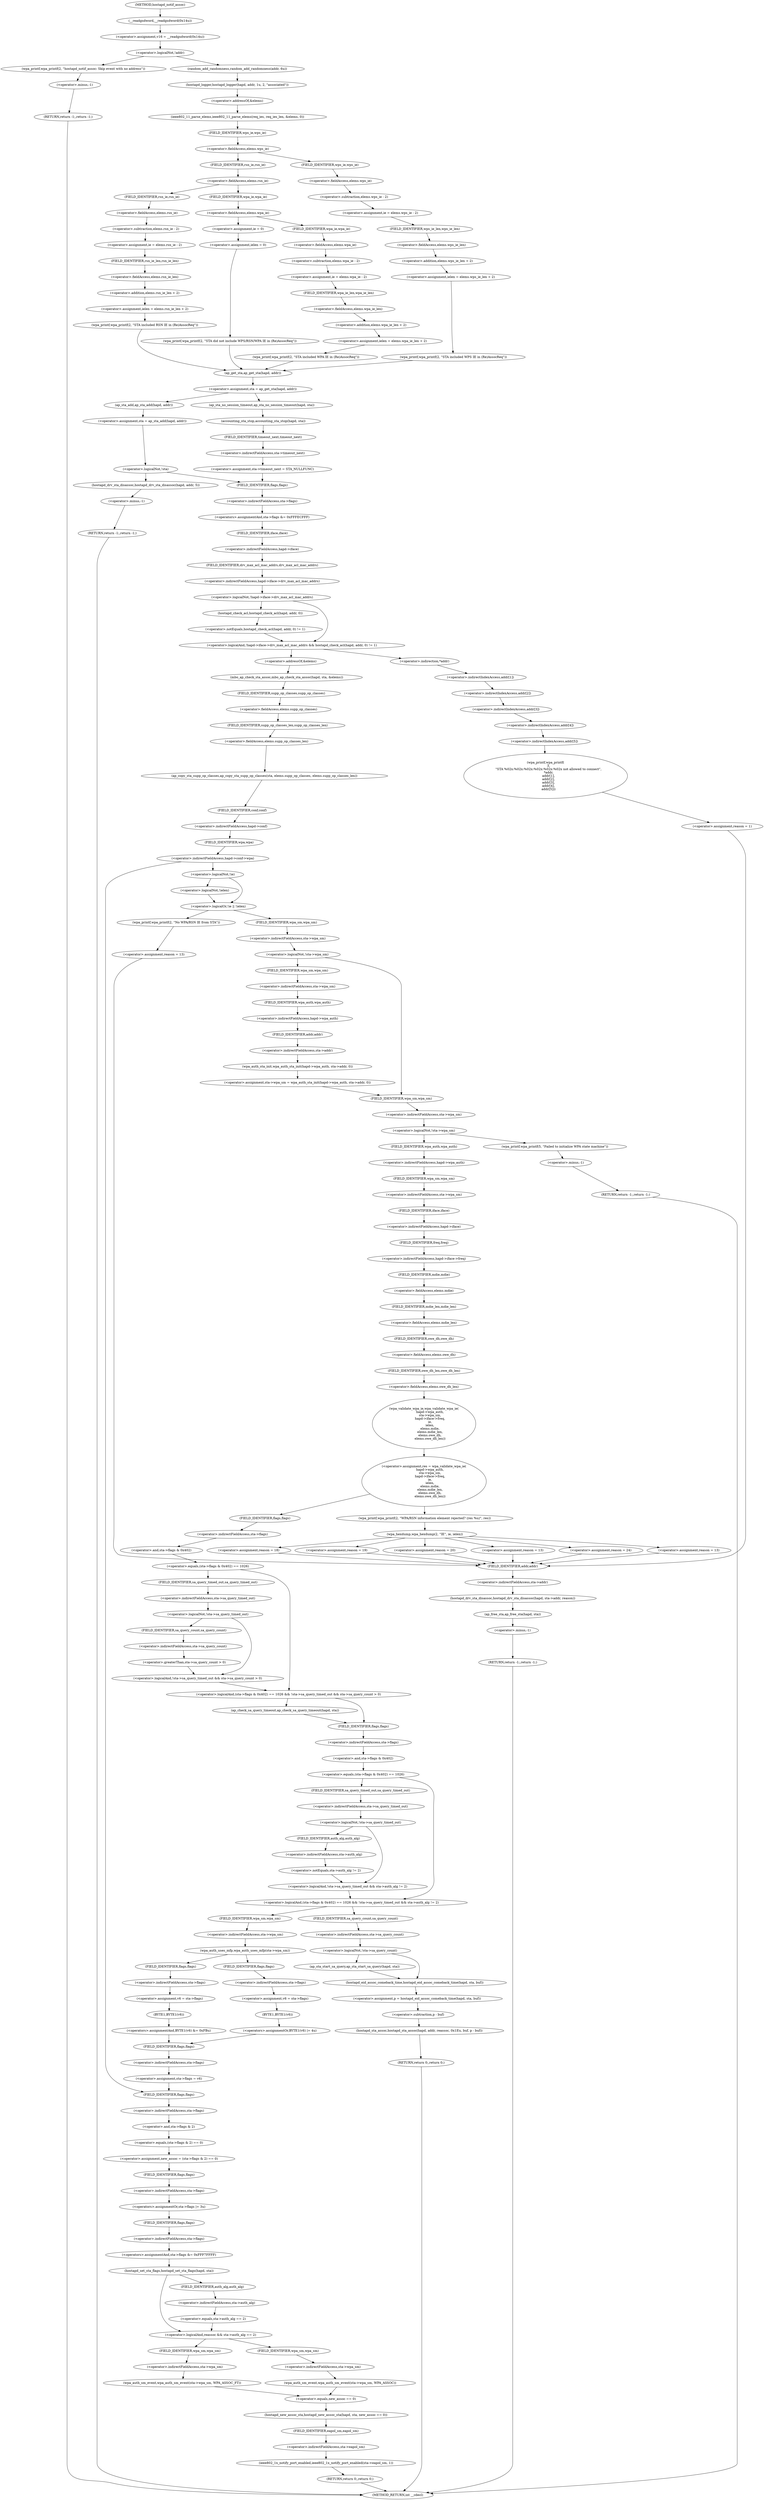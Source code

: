 digraph hostapd_notif_assoc {  
"1000130" [label = "(<operator>.assignment,v16 = __readgsdword(0x14u))" ]
"1000132" [label = "(__readgsdword,__readgsdword(0x14u))" ]
"1000135" [label = "(<operator>.logicalNot,!addr)" ]
"1000138" [label = "(wpa_printf,wpa_printf(2, \"hostapd_notif_assoc: Skip event with no address\"))" ]
"1000141" [label = "(RETURN,return -1;,return -1;)" ]
"1000142" [label = "(<operator>.minus,-1)" ]
"1000144" [label = "(random_add_randomness,random_add_randomness(addr, 6u))" ]
"1000147" [label = "(hostapd_logger,hostapd_logger(hapd, addr, 1u, 2, \"associated\"))" ]
"1000153" [label = "(ieee802_11_parse_elems,ieee802_11_parse_elems(req_ies, req_ies_len, &elems, 0))" ]
"1000156" [label = "(<operator>.addressOf,&elems)" ]
"1000160" [label = "(<operator>.fieldAccess,elems.wps_ie)" ]
"1000162" [label = "(FIELD_IDENTIFIER,wps_ie,wps_ie)" ]
"1000164" [label = "(<operator>.assignment,ie = elems.wps_ie - 2)" ]
"1000166" [label = "(<operator>.subtraction,elems.wps_ie - 2)" ]
"1000167" [label = "(<operator>.fieldAccess,elems.wps_ie)" ]
"1000169" [label = "(FIELD_IDENTIFIER,wps_ie,wps_ie)" ]
"1000171" [label = "(<operator>.assignment,ielen = elems.wps_ie_len + 2)" ]
"1000173" [label = "(<operator>.addition,elems.wps_ie_len + 2)" ]
"1000174" [label = "(<operator>.fieldAccess,elems.wps_ie_len)" ]
"1000176" [label = "(FIELD_IDENTIFIER,wps_ie_len,wps_ie_len)" ]
"1000178" [label = "(wpa_printf,wpa_printf(2, \"STA included WPS IE in (Re)AssocReq\"))" ]
"1000183" [label = "(<operator>.fieldAccess,elems.rsn_ie)" ]
"1000185" [label = "(FIELD_IDENTIFIER,rsn_ie,rsn_ie)" ]
"1000187" [label = "(<operator>.assignment,ie = elems.rsn_ie - 2)" ]
"1000189" [label = "(<operator>.subtraction,elems.rsn_ie - 2)" ]
"1000190" [label = "(<operator>.fieldAccess,elems.rsn_ie)" ]
"1000192" [label = "(FIELD_IDENTIFIER,rsn_ie,rsn_ie)" ]
"1000194" [label = "(<operator>.assignment,ielen = elems.rsn_ie_len + 2)" ]
"1000196" [label = "(<operator>.addition,elems.rsn_ie_len + 2)" ]
"1000197" [label = "(<operator>.fieldAccess,elems.rsn_ie_len)" ]
"1000199" [label = "(FIELD_IDENTIFIER,rsn_ie_len,rsn_ie_len)" ]
"1000201" [label = "(wpa_printf,wpa_printf(2, \"STA included RSN IE in (Re)AssocReq\"))" ]
"1000206" [label = "(<operator>.fieldAccess,elems.wpa_ie)" ]
"1000208" [label = "(FIELD_IDENTIFIER,wpa_ie,wpa_ie)" ]
"1000210" [label = "(<operator>.assignment,ie = elems.wpa_ie - 2)" ]
"1000212" [label = "(<operator>.subtraction,elems.wpa_ie - 2)" ]
"1000213" [label = "(<operator>.fieldAccess,elems.wpa_ie)" ]
"1000215" [label = "(FIELD_IDENTIFIER,wpa_ie,wpa_ie)" ]
"1000217" [label = "(<operator>.assignment,ielen = elems.wpa_ie_len + 2)" ]
"1000219" [label = "(<operator>.addition,elems.wpa_ie_len + 2)" ]
"1000220" [label = "(<operator>.fieldAccess,elems.wpa_ie_len)" ]
"1000222" [label = "(FIELD_IDENTIFIER,wpa_ie_len,wpa_ie_len)" ]
"1000224" [label = "(wpa_printf,wpa_printf(2, \"STA included WPA IE in (Re)AssocReq\"))" ]
"1000229" [label = "(<operator>.assignment,ie = 0)" ]
"1000232" [label = "(<operator>.assignment,ielen = 0)" ]
"1000235" [label = "(wpa_printf,wpa_printf(2, \"STA did not include WPS/RSN/WPA IE in (Re)AssocReq\"))" ]
"1000238" [label = "(<operator>.assignment,sta = ap_get_sta(hapd, addr))" ]
"1000240" [label = "(ap_get_sta,ap_get_sta(hapd, addr))" ]
"1000246" [label = "(ap_sta_no_session_timeout,ap_sta_no_session_timeout(hapd, sta))" ]
"1000249" [label = "(accounting_sta_stop,accounting_sta_stop(hapd, sta))" ]
"1000252" [label = "(<operator>.assignment,sta->timeout_next = STA_NULLFUNC)" ]
"1000253" [label = "(<operator>.indirectFieldAccess,sta->timeout_next)" ]
"1000255" [label = "(FIELD_IDENTIFIER,timeout_next,timeout_next)" ]
"1000259" [label = "(<operator>.assignment,sta = ap_sta_add(hapd, addr))" ]
"1000261" [label = "(ap_sta_add,ap_sta_add(hapd, addr))" ]
"1000265" [label = "(<operator>.logicalNot,!sta)" ]
"1000268" [label = "(hostapd_drv_sta_disassoc,hostapd_drv_sta_disassoc(hapd, addr, 5))" ]
"1000272" [label = "(RETURN,return -1;,return -1;)" ]
"1000273" [label = "(<operator>.minus,-1)" ]
"1000275" [label = "(<operators>.assignmentAnd,sta->flags &= 0xFFFECFFF)" ]
"1000276" [label = "(<operator>.indirectFieldAccess,sta->flags)" ]
"1000278" [label = "(FIELD_IDENTIFIER,flags,flags)" ]
"1000281" [label = "(<operator>.logicalAnd,!hapd->iface->drv_max_acl_mac_addrs && hostapd_check_acl(hapd, addr, 0) != 1)" ]
"1000282" [label = "(<operator>.logicalNot,!hapd->iface->drv_max_acl_mac_addrs)" ]
"1000283" [label = "(<operator>.indirectFieldAccess,hapd->iface->drv_max_acl_mac_addrs)" ]
"1000284" [label = "(<operator>.indirectFieldAccess,hapd->iface)" ]
"1000286" [label = "(FIELD_IDENTIFIER,iface,iface)" ]
"1000287" [label = "(FIELD_IDENTIFIER,drv_max_acl_mac_addrs,drv_max_acl_mac_addrs)" ]
"1000288" [label = "(<operator>.notEquals,hostapd_check_acl(hapd, addr, 0) != 1)" ]
"1000289" [label = "(hostapd_check_acl,hostapd_check_acl(hapd, addr, 0))" ]
"1000295" [label = "(wpa_printf,wpa_printf(\n      3,\n      \"STA %02x:%02x:%02x:%02x:%02x:%02x not allowed to connect\",\n      *addr,\n      addr[1],\n      addr[2],\n      addr[3],\n      addr[4],\n      addr[5]))" ]
"1000298" [label = "(<operator>.indirection,*addr)" ]
"1000300" [label = "(<operator>.indirectIndexAccess,addr[1])" ]
"1000303" [label = "(<operator>.indirectIndexAccess,addr[2])" ]
"1000306" [label = "(<operator>.indirectIndexAccess,addr[3])" ]
"1000309" [label = "(<operator>.indirectIndexAccess,addr[4])" ]
"1000312" [label = "(<operator>.indirectIndexAccess,addr[5])" ]
"1000315" [label = "(<operator>.assignment,reason = 1)" ]
"1000319" [label = "(hostapd_drv_sta_disassoc,hostapd_drv_sta_disassoc(hapd, sta->addr, reason))" ]
"1000321" [label = "(<operator>.indirectFieldAccess,sta->addr)" ]
"1000323" [label = "(FIELD_IDENTIFIER,addr,addr)" ]
"1000325" [label = "(ap_free_sta,ap_free_sta(hapd, sta))" ]
"1000328" [label = "(RETURN,return -1;,return -1;)" ]
"1000329" [label = "(<operator>.minus,-1)" ]
"1000331" [label = "(mbo_ap_check_sta_assoc,mbo_ap_check_sta_assoc(hapd, sta, &elems))" ]
"1000334" [label = "(<operator>.addressOf,&elems)" ]
"1000336" [label = "(ap_copy_sta_supp_op_classes,ap_copy_sta_supp_op_classes(sta, elems.supp_op_classes, elems.supp_op_classes_len))" ]
"1000338" [label = "(<operator>.fieldAccess,elems.supp_op_classes)" ]
"1000340" [label = "(FIELD_IDENTIFIER,supp_op_classes,supp_op_classes)" ]
"1000341" [label = "(<operator>.fieldAccess,elems.supp_op_classes_len)" ]
"1000343" [label = "(FIELD_IDENTIFIER,supp_op_classes_len,supp_op_classes_len)" ]
"1000345" [label = "(<operator>.indirectFieldAccess,hapd->conf->wpa)" ]
"1000346" [label = "(<operator>.indirectFieldAccess,hapd->conf)" ]
"1000348" [label = "(FIELD_IDENTIFIER,conf,conf)" ]
"1000349" [label = "(FIELD_IDENTIFIER,wpa,wpa)" ]
"1000352" [label = "(<operator>.logicalOr,!ie || !ielen)" ]
"1000353" [label = "(<operator>.logicalNot,!ie)" ]
"1000355" [label = "(<operator>.logicalNot,!ielen)" ]
"1000358" [label = "(wpa_printf,wpa_printf(2, \"No WPA/RSN IE from STA\"))" ]
"1000361" [label = "(<operator>.assignment,reason = 13)" ]
"1000366" [label = "(<operator>.logicalNot,!sta->wpa_sm)" ]
"1000367" [label = "(<operator>.indirectFieldAccess,sta->wpa_sm)" ]
"1000369" [label = "(FIELD_IDENTIFIER,wpa_sm,wpa_sm)" ]
"1000370" [label = "(<operator>.assignment,sta->wpa_sm = wpa_auth_sta_init(hapd->wpa_auth, sta->addr, 0))" ]
"1000371" [label = "(<operator>.indirectFieldAccess,sta->wpa_sm)" ]
"1000373" [label = "(FIELD_IDENTIFIER,wpa_sm,wpa_sm)" ]
"1000374" [label = "(wpa_auth_sta_init,wpa_auth_sta_init(hapd->wpa_auth, sta->addr, 0))" ]
"1000375" [label = "(<operator>.indirectFieldAccess,hapd->wpa_auth)" ]
"1000377" [label = "(FIELD_IDENTIFIER,wpa_auth,wpa_auth)" ]
"1000378" [label = "(<operator>.indirectFieldAccess,sta->addr)" ]
"1000380" [label = "(FIELD_IDENTIFIER,addr,addr)" ]
"1000383" [label = "(<operator>.logicalNot,!sta->wpa_sm)" ]
"1000384" [label = "(<operator>.indirectFieldAccess,sta->wpa_sm)" ]
"1000386" [label = "(FIELD_IDENTIFIER,wpa_sm,wpa_sm)" ]
"1000388" [label = "(wpa_printf,wpa_printf(5, \"Failed to initialize WPA state machine\"))" ]
"1000391" [label = "(RETURN,return -1;,return -1;)" ]
"1000392" [label = "(<operator>.minus,-1)" ]
"1000394" [label = "(<operator>.assignment,res = wpa_validate_wpa_ie(\n            hapd->wpa_auth,\n            sta->wpa_sm,\n            hapd->iface->freq,\n            ie,\n            ielen,\n            elems.mdie,\n            elems.mdie_len,\n            elems.owe_dh,\n            elems.owe_dh_len))" ]
"1000396" [label = "(wpa_validate_wpa_ie,wpa_validate_wpa_ie(\n            hapd->wpa_auth,\n            sta->wpa_sm,\n            hapd->iface->freq,\n            ie,\n            ielen,\n            elems.mdie,\n            elems.mdie_len,\n            elems.owe_dh,\n            elems.owe_dh_len))" ]
"1000397" [label = "(<operator>.indirectFieldAccess,hapd->wpa_auth)" ]
"1000399" [label = "(FIELD_IDENTIFIER,wpa_auth,wpa_auth)" ]
"1000400" [label = "(<operator>.indirectFieldAccess,sta->wpa_sm)" ]
"1000402" [label = "(FIELD_IDENTIFIER,wpa_sm,wpa_sm)" ]
"1000403" [label = "(<operator>.indirectFieldAccess,hapd->iface->freq)" ]
"1000404" [label = "(<operator>.indirectFieldAccess,hapd->iface)" ]
"1000406" [label = "(FIELD_IDENTIFIER,iface,iface)" ]
"1000407" [label = "(FIELD_IDENTIFIER,freq,freq)" ]
"1000410" [label = "(<operator>.fieldAccess,elems.mdie)" ]
"1000412" [label = "(FIELD_IDENTIFIER,mdie,mdie)" ]
"1000413" [label = "(<operator>.fieldAccess,elems.mdie_len)" ]
"1000415" [label = "(FIELD_IDENTIFIER,mdie_len,mdie_len)" ]
"1000416" [label = "(<operator>.fieldAccess,elems.owe_dh)" ]
"1000418" [label = "(FIELD_IDENTIFIER,owe_dh,owe_dh)" ]
"1000419" [label = "(<operator>.fieldAccess,elems.owe_dh_len)" ]
"1000421" [label = "(FIELD_IDENTIFIER,owe_dh_len,owe_dh_len)" ]
"1000425" [label = "(wpa_printf,wpa_printf(2, \"WPA/RSN information element rejected? (res %u)\", res))" ]
"1000429" [label = "(wpa_hexdump,wpa_hexdump(2, \"IE\", ie, ielen))" ]
"1000438" [label = "(<operator>.assignment,reason = 18)" ]
"1000443" [label = "(<operator>.assignment,reason = 19)" ]
"1000448" [label = "(<operator>.assignment,reason = 20)" ]
"1000453" [label = "(<operator>.assignment,reason = 13)" ]
"1000458" [label = "(<operator>.assignment,reason = 24)" ]
"1000463" [label = "(<operator>.assignment,reason = 13)" ]
"1000469" [label = "(<operator>.logicalAnd,(sta->flags & 0x402) == 1026 && !sta->sa_query_timed_out && sta->sa_query_count > 0)" ]
"1000470" [label = "(<operator>.equals,(sta->flags & 0x402) == 1026)" ]
"1000471" [label = "(<operator>.and,sta->flags & 0x402)" ]
"1000472" [label = "(<operator>.indirectFieldAccess,sta->flags)" ]
"1000474" [label = "(FIELD_IDENTIFIER,flags,flags)" ]
"1000477" [label = "(<operator>.logicalAnd,!sta->sa_query_timed_out && sta->sa_query_count > 0)" ]
"1000478" [label = "(<operator>.logicalNot,!sta->sa_query_timed_out)" ]
"1000479" [label = "(<operator>.indirectFieldAccess,sta->sa_query_timed_out)" ]
"1000481" [label = "(FIELD_IDENTIFIER,sa_query_timed_out,sa_query_timed_out)" ]
"1000482" [label = "(<operator>.greaterThan,sta->sa_query_count > 0)" ]
"1000483" [label = "(<operator>.indirectFieldAccess,sta->sa_query_count)" ]
"1000485" [label = "(FIELD_IDENTIFIER,sa_query_count,sa_query_count)" ]
"1000487" [label = "(ap_check_sa_query_timeout,ap_check_sa_query_timeout(hapd, sta))" ]
"1000491" [label = "(<operator>.logicalAnd,(sta->flags & 0x402) == 1026 && !sta->sa_query_timed_out && sta->auth_alg != 2)" ]
"1000492" [label = "(<operator>.equals,(sta->flags & 0x402) == 1026)" ]
"1000493" [label = "(<operator>.and,sta->flags & 0x402)" ]
"1000494" [label = "(<operator>.indirectFieldAccess,sta->flags)" ]
"1000496" [label = "(FIELD_IDENTIFIER,flags,flags)" ]
"1000499" [label = "(<operator>.logicalAnd,!sta->sa_query_timed_out && sta->auth_alg != 2)" ]
"1000500" [label = "(<operator>.logicalNot,!sta->sa_query_timed_out)" ]
"1000501" [label = "(<operator>.indirectFieldAccess,sta->sa_query_timed_out)" ]
"1000503" [label = "(FIELD_IDENTIFIER,sa_query_timed_out,sa_query_timed_out)" ]
"1000504" [label = "(<operator>.notEquals,sta->auth_alg != 2)" ]
"1000505" [label = "(<operator>.indirectFieldAccess,sta->auth_alg)" ]
"1000507" [label = "(FIELD_IDENTIFIER,auth_alg,auth_alg)" ]
"1000511" [label = "(<operator>.logicalNot,!sta->sa_query_count)" ]
"1000512" [label = "(<operator>.indirectFieldAccess,sta->sa_query_count)" ]
"1000514" [label = "(FIELD_IDENTIFIER,sa_query_count,sa_query_count)" ]
"1000515" [label = "(ap_sta_start_sa_query,ap_sta_start_sa_query(hapd, sta))" ]
"1000518" [label = "(<operator>.assignment,p = hostapd_eid_assoc_comeback_time(hapd, sta, buf))" ]
"1000520" [label = "(hostapd_eid_assoc_comeback_time,hostapd_eid_assoc_comeback_time(hapd, sta, buf))" ]
"1000524" [label = "(hostapd_sta_assoc,hostapd_sta_assoc(hapd, addr, reassoc, 0x1Eu, buf, p - buf))" ]
"1000530" [label = "(<operator>.subtraction,p - buf)" ]
"1000533" [label = "(RETURN,return 0;,return 0;)" ]
"1000536" [label = "(wpa_auth_uses_mfp,wpa_auth_uses_mfp(sta->wpa_sm))" ]
"1000537" [label = "(<operator>.indirectFieldAccess,sta->wpa_sm)" ]
"1000539" [label = "(FIELD_IDENTIFIER,wpa_sm,wpa_sm)" ]
"1000541" [label = "(<operator>.assignment,v6 = sta->flags)" ]
"1000543" [label = "(<operator>.indirectFieldAccess,sta->flags)" ]
"1000545" [label = "(FIELD_IDENTIFIER,flags,flags)" ]
"1000546" [label = "(<operators>.assignmentOr,BYTE1(v6) |= 4u)" ]
"1000547" [label = "(BYTE1,BYTE1(v6))" ]
"1000552" [label = "(<operator>.assignment,v6 = sta->flags)" ]
"1000554" [label = "(<operator>.indirectFieldAccess,sta->flags)" ]
"1000556" [label = "(FIELD_IDENTIFIER,flags,flags)" ]
"1000557" [label = "(<operators>.assignmentAnd,BYTE1(v6) &= 0xFBu)" ]
"1000558" [label = "(BYTE1,BYTE1(v6))" ]
"1000561" [label = "(<operator>.assignment,sta->flags = v6)" ]
"1000562" [label = "(<operator>.indirectFieldAccess,sta->flags)" ]
"1000564" [label = "(FIELD_IDENTIFIER,flags,flags)" ]
"1000566" [label = "(<operator>.assignment,new_assoc = (sta->flags & 2) == 0)" ]
"1000568" [label = "(<operator>.equals,(sta->flags & 2) == 0)" ]
"1000569" [label = "(<operator>.and,sta->flags & 2)" ]
"1000570" [label = "(<operator>.indirectFieldAccess,sta->flags)" ]
"1000572" [label = "(FIELD_IDENTIFIER,flags,flags)" ]
"1000575" [label = "(<operators>.assignmentOr,sta->flags |= 3u)" ]
"1000576" [label = "(<operator>.indirectFieldAccess,sta->flags)" ]
"1000578" [label = "(FIELD_IDENTIFIER,flags,flags)" ]
"1000580" [label = "(<operators>.assignmentAnd,sta->flags &= 0xFFF7FFFF)" ]
"1000581" [label = "(<operator>.indirectFieldAccess,sta->flags)" ]
"1000583" [label = "(FIELD_IDENTIFIER,flags,flags)" ]
"1000585" [label = "(hostapd_set_sta_flags,hostapd_set_sta_flags(hapd, sta))" ]
"1000589" [label = "(<operator>.logicalAnd,reassoc && sta->auth_alg == 2)" ]
"1000591" [label = "(<operator>.equals,sta->auth_alg == 2)" ]
"1000592" [label = "(<operator>.indirectFieldAccess,sta->auth_alg)" ]
"1000594" [label = "(FIELD_IDENTIFIER,auth_alg,auth_alg)" ]
"1000596" [label = "(wpa_auth_sm_event,wpa_auth_sm_event(sta->wpa_sm, WPA_ASSOC_FT))" ]
"1000597" [label = "(<operator>.indirectFieldAccess,sta->wpa_sm)" ]
"1000599" [label = "(FIELD_IDENTIFIER,wpa_sm,wpa_sm)" ]
"1000602" [label = "(wpa_auth_sm_event,wpa_auth_sm_event(sta->wpa_sm, WPA_ASSOC))" ]
"1000603" [label = "(<operator>.indirectFieldAccess,sta->wpa_sm)" ]
"1000605" [label = "(FIELD_IDENTIFIER,wpa_sm,wpa_sm)" ]
"1000607" [label = "(hostapd_new_assoc_sta,hostapd_new_assoc_sta(hapd, sta, new_assoc == 0))" ]
"1000610" [label = "(<operator>.equals,new_assoc == 0)" ]
"1000613" [label = "(ieee802_1x_notify_port_enabled,ieee802_1x_notify_port_enabled(sta->eapol_sm, 1))" ]
"1000614" [label = "(<operator>.indirectFieldAccess,sta->eapol_sm)" ]
"1000616" [label = "(FIELD_IDENTIFIER,eapol_sm,eapol_sm)" ]
"1000618" [label = "(RETURN,return 0;,return 0;)" ]
"1000112" [label = "(METHOD,hostapd_notif_assoc)" ]
"1000620" [label = "(METHOD_RETURN,int __cdecl)" ]
  "1000130" -> "1000135" 
  "1000132" -> "1000130" 
  "1000135" -> "1000138" 
  "1000135" -> "1000144" 
  "1000138" -> "1000142" 
  "1000141" -> "1000620" 
  "1000142" -> "1000141" 
  "1000144" -> "1000147" 
  "1000147" -> "1000156" 
  "1000153" -> "1000162" 
  "1000156" -> "1000153" 
  "1000160" -> "1000169" 
  "1000160" -> "1000185" 
  "1000162" -> "1000160" 
  "1000164" -> "1000176" 
  "1000166" -> "1000164" 
  "1000167" -> "1000166" 
  "1000169" -> "1000167" 
  "1000171" -> "1000178" 
  "1000173" -> "1000171" 
  "1000174" -> "1000173" 
  "1000176" -> "1000174" 
  "1000178" -> "1000240" 
  "1000183" -> "1000192" 
  "1000183" -> "1000208" 
  "1000185" -> "1000183" 
  "1000187" -> "1000199" 
  "1000189" -> "1000187" 
  "1000190" -> "1000189" 
  "1000192" -> "1000190" 
  "1000194" -> "1000201" 
  "1000196" -> "1000194" 
  "1000197" -> "1000196" 
  "1000199" -> "1000197" 
  "1000201" -> "1000240" 
  "1000206" -> "1000215" 
  "1000206" -> "1000229" 
  "1000208" -> "1000206" 
  "1000210" -> "1000222" 
  "1000212" -> "1000210" 
  "1000213" -> "1000212" 
  "1000215" -> "1000213" 
  "1000217" -> "1000224" 
  "1000219" -> "1000217" 
  "1000220" -> "1000219" 
  "1000222" -> "1000220" 
  "1000224" -> "1000240" 
  "1000229" -> "1000232" 
  "1000232" -> "1000235" 
  "1000235" -> "1000240" 
  "1000238" -> "1000246" 
  "1000238" -> "1000261" 
  "1000240" -> "1000238" 
  "1000246" -> "1000249" 
  "1000249" -> "1000255" 
  "1000252" -> "1000278" 
  "1000253" -> "1000252" 
  "1000255" -> "1000253" 
  "1000259" -> "1000265" 
  "1000261" -> "1000259" 
  "1000265" -> "1000268" 
  "1000265" -> "1000278" 
  "1000268" -> "1000273" 
  "1000272" -> "1000620" 
  "1000273" -> "1000272" 
  "1000275" -> "1000286" 
  "1000276" -> "1000275" 
  "1000278" -> "1000276" 
  "1000281" -> "1000298" 
  "1000281" -> "1000334" 
  "1000282" -> "1000281" 
  "1000282" -> "1000289" 
  "1000283" -> "1000282" 
  "1000284" -> "1000287" 
  "1000286" -> "1000284" 
  "1000287" -> "1000283" 
  "1000288" -> "1000281" 
  "1000289" -> "1000288" 
  "1000295" -> "1000315" 
  "1000298" -> "1000300" 
  "1000300" -> "1000303" 
  "1000303" -> "1000306" 
  "1000306" -> "1000309" 
  "1000309" -> "1000312" 
  "1000312" -> "1000295" 
  "1000315" -> "1000323" 
  "1000319" -> "1000325" 
  "1000321" -> "1000319" 
  "1000323" -> "1000321" 
  "1000325" -> "1000329" 
  "1000328" -> "1000620" 
  "1000329" -> "1000328" 
  "1000331" -> "1000340" 
  "1000334" -> "1000331" 
  "1000336" -> "1000348" 
  "1000338" -> "1000343" 
  "1000340" -> "1000338" 
  "1000341" -> "1000336" 
  "1000343" -> "1000341" 
  "1000345" -> "1000353" 
  "1000345" -> "1000572" 
  "1000346" -> "1000349" 
  "1000348" -> "1000346" 
  "1000349" -> "1000345" 
  "1000352" -> "1000358" 
  "1000352" -> "1000369" 
  "1000353" -> "1000352" 
  "1000353" -> "1000355" 
  "1000355" -> "1000352" 
  "1000358" -> "1000361" 
  "1000361" -> "1000323" 
  "1000366" -> "1000373" 
  "1000366" -> "1000386" 
  "1000367" -> "1000366" 
  "1000369" -> "1000367" 
  "1000370" -> "1000386" 
  "1000371" -> "1000377" 
  "1000373" -> "1000371" 
  "1000374" -> "1000370" 
  "1000375" -> "1000380" 
  "1000377" -> "1000375" 
  "1000378" -> "1000374" 
  "1000380" -> "1000378" 
  "1000383" -> "1000388" 
  "1000383" -> "1000399" 
  "1000384" -> "1000383" 
  "1000386" -> "1000384" 
  "1000388" -> "1000392" 
  "1000391" -> "1000620" 
  "1000392" -> "1000391" 
  "1000394" -> "1000425" 
  "1000394" -> "1000474" 
  "1000396" -> "1000394" 
  "1000397" -> "1000402" 
  "1000399" -> "1000397" 
  "1000400" -> "1000406" 
  "1000402" -> "1000400" 
  "1000403" -> "1000412" 
  "1000404" -> "1000407" 
  "1000406" -> "1000404" 
  "1000407" -> "1000403" 
  "1000410" -> "1000415" 
  "1000412" -> "1000410" 
  "1000413" -> "1000418" 
  "1000415" -> "1000413" 
  "1000416" -> "1000421" 
  "1000418" -> "1000416" 
  "1000419" -> "1000396" 
  "1000421" -> "1000419" 
  "1000425" -> "1000429" 
  "1000429" -> "1000438" 
  "1000429" -> "1000443" 
  "1000429" -> "1000448" 
  "1000429" -> "1000453" 
  "1000429" -> "1000458" 
  "1000429" -> "1000463" 
  "1000438" -> "1000323" 
  "1000443" -> "1000323" 
  "1000448" -> "1000323" 
  "1000453" -> "1000323" 
  "1000458" -> "1000323" 
  "1000463" -> "1000323" 
  "1000469" -> "1000487" 
  "1000469" -> "1000496" 
  "1000470" -> "1000469" 
  "1000470" -> "1000481" 
  "1000471" -> "1000470" 
  "1000472" -> "1000471" 
  "1000474" -> "1000472" 
  "1000477" -> "1000469" 
  "1000478" -> "1000477" 
  "1000478" -> "1000485" 
  "1000479" -> "1000478" 
  "1000481" -> "1000479" 
  "1000482" -> "1000477" 
  "1000483" -> "1000482" 
  "1000485" -> "1000483" 
  "1000487" -> "1000496" 
  "1000491" -> "1000514" 
  "1000491" -> "1000539" 
  "1000492" -> "1000491" 
  "1000492" -> "1000503" 
  "1000493" -> "1000492" 
  "1000494" -> "1000493" 
  "1000496" -> "1000494" 
  "1000499" -> "1000491" 
  "1000500" -> "1000499" 
  "1000500" -> "1000507" 
  "1000501" -> "1000500" 
  "1000503" -> "1000501" 
  "1000504" -> "1000499" 
  "1000505" -> "1000504" 
  "1000507" -> "1000505" 
  "1000511" -> "1000515" 
  "1000511" -> "1000520" 
  "1000512" -> "1000511" 
  "1000514" -> "1000512" 
  "1000515" -> "1000520" 
  "1000518" -> "1000530" 
  "1000520" -> "1000518" 
  "1000524" -> "1000533" 
  "1000530" -> "1000524" 
  "1000533" -> "1000620" 
  "1000536" -> "1000545" 
  "1000536" -> "1000556" 
  "1000537" -> "1000536" 
  "1000539" -> "1000537" 
  "1000541" -> "1000547" 
  "1000543" -> "1000541" 
  "1000545" -> "1000543" 
  "1000546" -> "1000564" 
  "1000547" -> "1000546" 
  "1000552" -> "1000558" 
  "1000554" -> "1000552" 
  "1000556" -> "1000554" 
  "1000557" -> "1000564" 
  "1000558" -> "1000557" 
  "1000561" -> "1000572" 
  "1000562" -> "1000561" 
  "1000564" -> "1000562" 
  "1000566" -> "1000578" 
  "1000568" -> "1000566" 
  "1000569" -> "1000568" 
  "1000570" -> "1000569" 
  "1000572" -> "1000570" 
  "1000575" -> "1000583" 
  "1000576" -> "1000575" 
  "1000578" -> "1000576" 
  "1000580" -> "1000585" 
  "1000581" -> "1000580" 
  "1000583" -> "1000581" 
  "1000585" -> "1000589" 
  "1000585" -> "1000594" 
  "1000589" -> "1000599" 
  "1000589" -> "1000605" 
  "1000591" -> "1000589" 
  "1000592" -> "1000591" 
  "1000594" -> "1000592" 
  "1000596" -> "1000610" 
  "1000597" -> "1000596" 
  "1000599" -> "1000597" 
  "1000602" -> "1000610" 
  "1000603" -> "1000602" 
  "1000605" -> "1000603" 
  "1000607" -> "1000616" 
  "1000610" -> "1000607" 
  "1000613" -> "1000618" 
  "1000614" -> "1000613" 
  "1000616" -> "1000614" 
  "1000618" -> "1000620" 
  "1000112" -> "1000132" 
}
